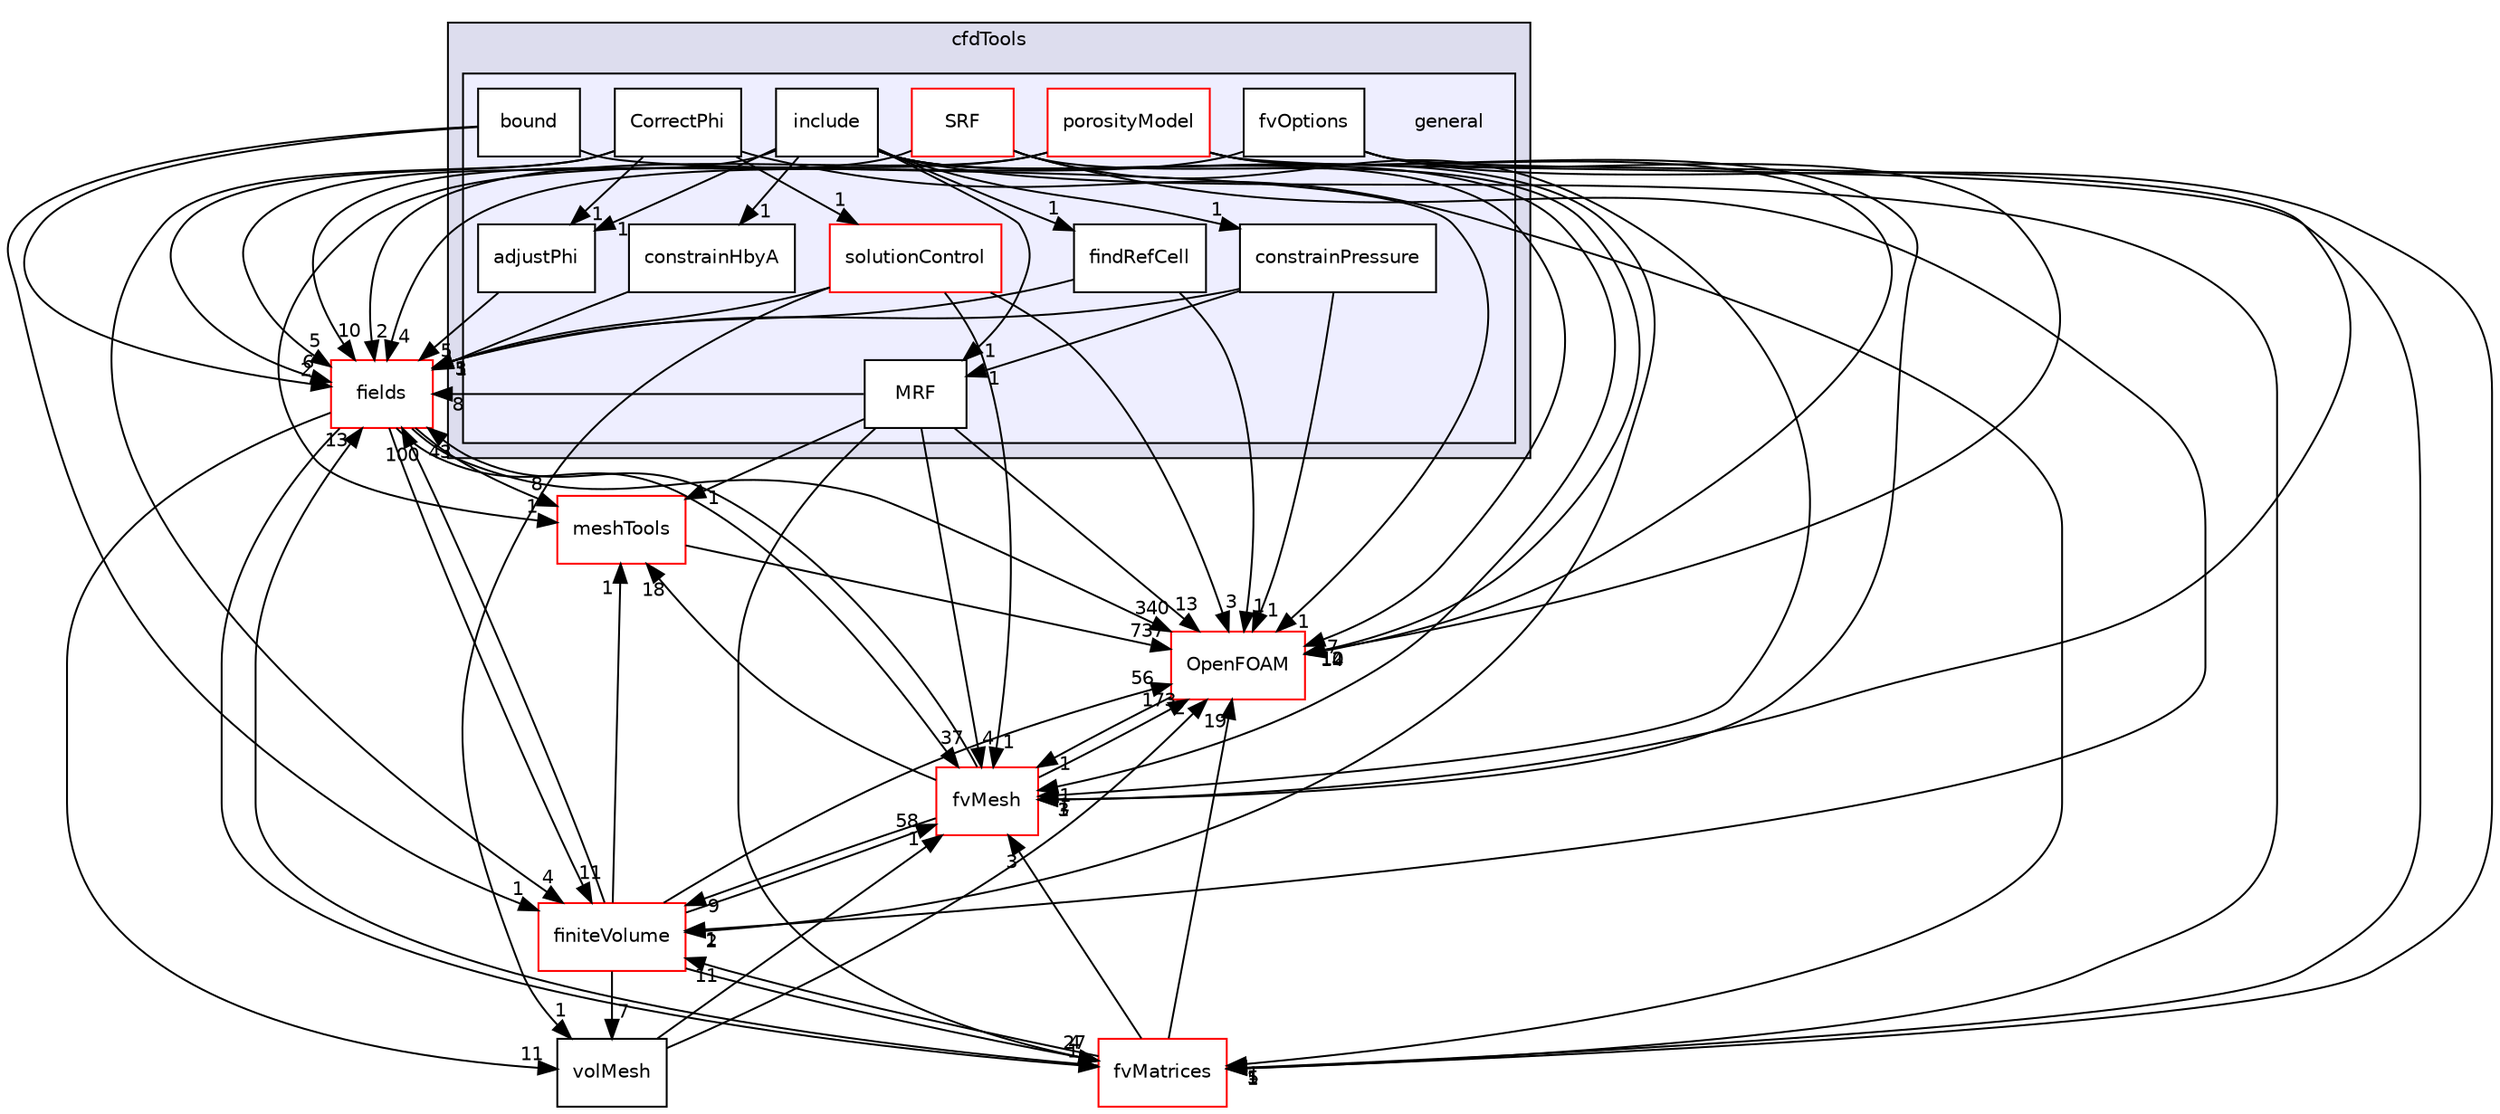 digraph "src/finiteVolume/cfdTools/general" {
  bgcolor=transparent;
  compound=true
  node [ fontsize="10", fontname="Helvetica"];
  edge [ labelfontsize="10", labelfontname="Helvetica"];
  subgraph clusterdir_cc121c37a2300e902425728df0054672 {
    graph [ bgcolor="#ddddee", pencolor="black", label="cfdTools" fontname="Helvetica", fontsize="10", URL="dir_cc121c37a2300e902425728df0054672.html"]
  subgraph clusterdir_c5259e3096ae0265e0b8b287024f0a94 {
    graph [ bgcolor="#eeeeff", pencolor="black", label="" URL="dir_c5259e3096ae0265e0b8b287024f0a94.html"];
    dir_c5259e3096ae0265e0b8b287024f0a94 [shape=plaintext label="general"];
    dir_b649eb2a14c57dc8823306833936b196 [shape=box label="adjustPhi" color="black" fillcolor="white" style="filled" URL="dir_b649eb2a14c57dc8823306833936b196.html"];
    dir_4a7273c9c965c9f66ec9d283e8c390ec [shape=box label="bound" color="black" fillcolor="white" style="filled" URL="dir_4a7273c9c965c9f66ec9d283e8c390ec.html"];
    dir_8f40da8903634e4efe0154a6e78f1ebf [shape=box label="constrainHbyA" color="black" fillcolor="white" style="filled" URL="dir_8f40da8903634e4efe0154a6e78f1ebf.html"];
    dir_35d88044bf2a37279b96fc866cac2b65 [shape=box label="constrainPressure" color="black" fillcolor="white" style="filled" URL="dir_35d88044bf2a37279b96fc866cac2b65.html"];
    dir_6f4bfd6e4989f6e5a90dd2f053d4804b [shape=box label="CorrectPhi" color="black" fillcolor="white" style="filled" URL="dir_6f4bfd6e4989f6e5a90dd2f053d4804b.html"];
    dir_d24eedb9787c0ff52a4911e62c86e5d9 [shape=box label="findRefCell" color="black" fillcolor="white" style="filled" URL="dir_d24eedb9787c0ff52a4911e62c86e5d9.html"];
    dir_504e283a967006a562fd67935425170d [shape=box label="fvOptions" color="black" fillcolor="white" style="filled" URL="dir_504e283a967006a562fd67935425170d.html"];
    dir_9575698abc4fe4969f62a525fb1da5bf [shape=box label="include" color="black" fillcolor="white" style="filled" URL="dir_9575698abc4fe4969f62a525fb1da5bf.html"];
    dir_7243b91d400958ed995c5f462ce86dc2 [shape=box label="MRF" color="black" fillcolor="white" style="filled" URL="dir_7243b91d400958ed995c5f462ce86dc2.html"];
    dir_7f71c2789b87b2ecdc8be24284257b05 [shape=box label="porosityModel" color="red" fillcolor="white" style="filled" URL="dir_7f71c2789b87b2ecdc8be24284257b05.html"];
    dir_e111b7571eb84571841d37972aec8430 [shape=box label="solutionControl" color="red" fillcolor="white" style="filled" URL="dir_e111b7571eb84571841d37972aec8430.html"];
    dir_64d089819bb46d4ae7248726dbfc6926 [shape=box label="SRF" color="red" fillcolor="white" style="filled" URL="dir_64d089819bb46d4ae7248726dbfc6926.html"];
  }
  }
  dir_25ab4a83a983f7bb7a38b7f63bb141b7 [shape=box label="fields" color="red" URL="dir_25ab4a83a983f7bb7a38b7f63bb141b7.html"];
  dir_ae30ad0bef50cf391b24c614251bb9fd [shape=box label="meshTools" color="red" URL="dir_ae30ad0bef50cf391b24c614251bb9fd.html"];
  dir_2ea871e4defbdbd60808750cae643c63 [shape=box label="finiteVolume" color="red" URL="dir_2ea871e4defbdbd60808750cae643c63.html"];
  dir_1a4209badf8dc5d7c181708103efea60 [shape=box label="volMesh" URL="dir_1a4209badf8dc5d7c181708103efea60.html"];
  dir_c382fa095c9c33d8673c0dd60aaef275 [shape=box label="fvMesh" color="red" URL="dir_c382fa095c9c33d8673c0dd60aaef275.html"];
  dir_c5473ff19b20e6ec4dfe5c310b3778a8 [shape=box label="OpenFOAM" color="red" URL="dir_c5473ff19b20e6ec4dfe5c310b3778a8.html"];
  dir_5d57e3901430bcc99a7ddac11a899224 [shape=box label="fvMatrices" color="red" URL="dir_5d57e3901430bcc99a7ddac11a899224.html"];
  dir_64d089819bb46d4ae7248726dbfc6926->dir_25ab4a83a983f7bb7a38b7f63bb141b7 [headlabel="10", labeldistance=1.5 headhref="dir_000924_000937.html"];
  dir_64d089819bb46d4ae7248726dbfc6926->dir_2ea871e4defbdbd60808750cae643c63 [headlabel="1", labeldistance=1.5 headhref="dir_000924_001064.html"];
  dir_64d089819bb46d4ae7248726dbfc6926->dir_c382fa095c9c33d8673c0dd60aaef275 [headlabel="1", labeldistance=1.5 headhref="dir_000924_001125.html"];
  dir_64d089819bb46d4ae7248726dbfc6926->dir_c5473ff19b20e6ec4dfe5c310b3778a8 [headlabel="12", labeldistance=1.5 headhref="dir_000924_001897.html"];
  dir_35d88044bf2a37279b96fc866cac2b65->dir_25ab4a83a983f7bb7a38b7f63bb141b7 [headlabel="5", labeldistance=1.5 headhref="dir_000904_000937.html"];
  dir_35d88044bf2a37279b96fc866cac2b65->dir_7243b91d400958ed995c5f462ce86dc2 [headlabel="1", labeldistance=1.5 headhref="dir_000904_000909.html"];
  dir_35d88044bf2a37279b96fc866cac2b65->dir_c5473ff19b20e6ec4dfe5c310b3778a8 [headlabel="1", labeldistance=1.5 headhref="dir_000904_001897.html"];
  dir_6f4bfd6e4989f6e5a90dd2f053d4804b->dir_25ab4a83a983f7bb7a38b7f63bb141b7 [headlabel="6", labeldistance=1.5 headhref="dir_000905_000937.html"];
  dir_6f4bfd6e4989f6e5a90dd2f053d4804b->dir_2ea871e4defbdbd60808750cae643c63 [headlabel="4", labeldistance=1.5 headhref="dir_000905_001064.html"];
  dir_6f4bfd6e4989f6e5a90dd2f053d4804b->dir_b649eb2a14c57dc8823306833936b196 [headlabel="1", labeldistance=1.5 headhref="dir_000905_000901.html"];
  dir_6f4bfd6e4989f6e5a90dd2f053d4804b->dir_e111b7571eb84571841d37972aec8430 [headlabel="1", labeldistance=1.5 headhref="dir_000905_000919.html"];
  dir_6f4bfd6e4989f6e5a90dd2f053d4804b->dir_5d57e3901430bcc99a7ddac11a899224 [headlabel="1", labeldistance=1.5 headhref="dir_000905_001117.html"];
  dir_d24eedb9787c0ff52a4911e62c86e5d9->dir_25ab4a83a983f7bb7a38b7f63bb141b7 [headlabel="1", labeldistance=1.5 headhref="dir_000906_000937.html"];
  dir_d24eedb9787c0ff52a4911e62c86e5d9->dir_c5473ff19b20e6ec4dfe5c310b3778a8 [headlabel="1", labeldistance=1.5 headhref="dir_000906_001897.html"];
  dir_25ab4a83a983f7bb7a38b7f63bb141b7->dir_ae30ad0bef50cf391b24c614251bb9fd [headlabel="8", labeldistance=1.5 headhref="dir_000937_001751.html"];
  dir_25ab4a83a983f7bb7a38b7f63bb141b7->dir_2ea871e4defbdbd60808750cae643c63 [headlabel="11", labeldistance=1.5 headhref="dir_000937_001064.html"];
  dir_25ab4a83a983f7bb7a38b7f63bb141b7->dir_1a4209badf8dc5d7c181708103efea60 [headlabel="11", labeldistance=1.5 headhref="dir_000937_001271.html"];
  dir_25ab4a83a983f7bb7a38b7f63bb141b7->dir_c382fa095c9c33d8673c0dd60aaef275 [headlabel="37", labeldistance=1.5 headhref="dir_000937_001125.html"];
  dir_25ab4a83a983f7bb7a38b7f63bb141b7->dir_c5473ff19b20e6ec4dfe5c310b3778a8 [headlabel="340", labeldistance=1.5 headhref="dir_000937_001897.html"];
  dir_25ab4a83a983f7bb7a38b7f63bb141b7->dir_5d57e3901430bcc99a7ddac11a899224 [headlabel="1", labeldistance=1.5 headhref="dir_000937_001117.html"];
  dir_ae30ad0bef50cf391b24c614251bb9fd->dir_c5473ff19b20e6ec4dfe5c310b3778a8 [headlabel="737", labeldistance=1.5 headhref="dir_001751_001897.html"];
  dir_2ea871e4defbdbd60808750cae643c63->dir_25ab4a83a983f7bb7a38b7f63bb141b7 [headlabel="100", labeldistance=1.5 headhref="dir_001064_000937.html"];
  dir_2ea871e4defbdbd60808750cae643c63->dir_ae30ad0bef50cf391b24c614251bb9fd [headlabel="1", labeldistance=1.5 headhref="dir_001064_001751.html"];
  dir_2ea871e4defbdbd60808750cae643c63->dir_1a4209badf8dc5d7c181708103efea60 [headlabel="7", labeldistance=1.5 headhref="dir_001064_001271.html"];
  dir_2ea871e4defbdbd60808750cae643c63->dir_c382fa095c9c33d8673c0dd60aaef275 [headlabel="58", labeldistance=1.5 headhref="dir_001064_001125.html"];
  dir_2ea871e4defbdbd60808750cae643c63->dir_c5473ff19b20e6ec4dfe5c310b3778a8 [headlabel="56", labeldistance=1.5 headhref="dir_001064_001897.html"];
  dir_2ea871e4defbdbd60808750cae643c63->dir_5d57e3901430bcc99a7ddac11a899224 [headlabel="27", labeldistance=1.5 headhref="dir_001064_001117.html"];
  dir_1a4209badf8dc5d7c181708103efea60->dir_c382fa095c9c33d8673c0dd60aaef275 [headlabel="1", labeldistance=1.5 headhref="dir_001271_001125.html"];
  dir_1a4209badf8dc5d7c181708103efea60->dir_c5473ff19b20e6ec4dfe5c310b3778a8 [headlabel="2", labeldistance=1.5 headhref="dir_001271_001897.html"];
  dir_b649eb2a14c57dc8823306833936b196->dir_25ab4a83a983f7bb7a38b7f63bb141b7 [headlabel="5", labeldistance=1.5 headhref="dir_000901_000937.html"];
  dir_7f71c2789b87b2ecdc8be24284257b05->dir_25ab4a83a983f7bb7a38b7f63bb141b7 [headlabel="2", labeldistance=1.5 headhref="dir_000910_000937.html"];
  dir_7f71c2789b87b2ecdc8be24284257b05->dir_ae30ad0bef50cf391b24c614251bb9fd [headlabel="1", labeldistance=1.5 headhref="dir_000910_001751.html"];
  dir_7f71c2789b87b2ecdc8be24284257b05->dir_c382fa095c9c33d8673c0dd60aaef275 [headlabel="3", labeldistance=1.5 headhref="dir_000910_001125.html"];
  dir_7f71c2789b87b2ecdc8be24284257b05->dir_c5473ff19b20e6ec4dfe5c310b3778a8 [headlabel="14", labeldistance=1.5 headhref="dir_000910_001897.html"];
  dir_7f71c2789b87b2ecdc8be24284257b05->dir_5d57e3901430bcc99a7ddac11a899224 [headlabel="5", labeldistance=1.5 headhref="dir_000910_001117.html"];
  dir_c382fa095c9c33d8673c0dd60aaef275->dir_25ab4a83a983f7bb7a38b7f63bb141b7 [headlabel="43", labeldistance=1.5 headhref="dir_001125_000937.html"];
  dir_c382fa095c9c33d8673c0dd60aaef275->dir_ae30ad0bef50cf391b24c614251bb9fd [headlabel="18", labeldistance=1.5 headhref="dir_001125_001751.html"];
  dir_c382fa095c9c33d8673c0dd60aaef275->dir_2ea871e4defbdbd60808750cae643c63 [headlabel="9", labeldistance=1.5 headhref="dir_001125_001064.html"];
  dir_c382fa095c9c33d8673c0dd60aaef275->dir_c5473ff19b20e6ec4dfe5c310b3778a8 [headlabel="173", labeldistance=1.5 headhref="dir_001125_001897.html"];
  dir_9575698abc4fe4969f62a525fb1da5bf->dir_35d88044bf2a37279b96fc866cac2b65 [headlabel="1", labeldistance=1.5 headhref="dir_000908_000904.html"];
  dir_9575698abc4fe4969f62a525fb1da5bf->dir_d24eedb9787c0ff52a4911e62c86e5d9 [headlabel="1", labeldistance=1.5 headhref="dir_000908_000906.html"];
  dir_9575698abc4fe4969f62a525fb1da5bf->dir_25ab4a83a983f7bb7a38b7f63bb141b7 [headlabel="5", labeldistance=1.5 headhref="dir_000908_000937.html"];
  dir_9575698abc4fe4969f62a525fb1da5bf->dir_2ea871e4defbdbd60808750cae643c63 [headlabel="2", labeldistance=1.5 headhref="dir_000908_001064.html"];
  dir_9575698abc4fe4969f62a525fb1da5bf->dir_b649eb2a14c57dc8823306833936b196 [headlabel="1", labeldistance=1.5 headhref="dir_000908_000901.html"];
  dir_9575698abc4fe4969f62a525fb1da5bf->dir_c382fa095c9c33d8673c0dd60aaef275 [headlabel="1", labeldistance=1.5 headhref="dir_000908_001125.html"];
  dir_9575698abc4fe4969f62a525fb1da5bf->dir_7243b91d400958ed995c5f462ce86dc2 [headlabel="1", labeldistance=1.5 headhref="dir_000908_000909.html"];
  dir_9575698abc4fe4969f62a525fb1da5bf->dir_8f40da8903634e4efe0154a6e78f1ebf [headlabel="1", labeldistance=1.5 headhref="dir_000908_000903.html"];
  dir_9575698abc4fe4969f62a525fb1da5bf->dir_c5473ff19b20e6ec4dfe5c310b3778a8 [headlabel="7", labeldistance=1.5 headhref="dir_000908_001897.html"];
  dir_9575698abc4fe4969f62a525fb1da5bf->dir_5d57e3901430bcc99a7ddac11a899224 [headlabel="1", labeldistance=1.5 headhref="dir_000908_001117.html"];
  dir_e111b7571eb84571841d37972aec8430->dir_25ab4a83a983f7bb7a38b7f63bb141b7 [headlabel="1", labeldistance=1.5 headhref="dir_000919_000937.html"];
  dir_e111b7571eb84571841d37972aec8430->dir_1a4209badf8dc5d7c181708103efea60 [headlabel="1", labeldistance=1.5 headhref="dir_000919_001271.html"];
  dir_e111b7571eb84571841d37972aec8430->dir_c382fa095c9c33d8673c0dd60aaef275 [headlabel="1", labeldistance=1.5 headhref="dir_000919_001125.html"];
  dir_e111b7571eb84571841d37972aec8430->dir_c5473ff19b20e6ec4dfe5c310b3778a8 [headlabel="3", labeldistance=1.5 headhref="dir_000919_001897.html"];
  dir_7243b91d400958ed995c5f462ce86dc2->dir_25ab4a83a983f7bb7a38b7f63bb141b7 [headlabel="8", labeldistance=1.5 headhref="dir_000909_000937.html"];
  dir_7243b91d400958ed995c5f462ce86dc2->dir_ae30ad0bef50cf391b24c614251bb9fd [headlabel="1", labeldistance=1.5 headhref="dir_000909_001751.html"];
  dir_7243b91d400958ed995c5f462ce86dc2->dir_c382fa095c9c33d8673c0dd60aaef275 [headlabel="4", labeldistance=1.5 headhref="dir_000909_001125.html"];
  dir_7243b91d400958ed995c5f462ce86dc2->dir_c5473ff19b20e6ec4dfe5c310b3778a8 [headlabel="13", labeldistance=1.5 headhref="dir_000909_001897.html"];
  dir_7243b91d400958ed995c5f462ce86dc2->dir_5d57e3901430bcc99a7ddac11a899224 [headlabel="4", labeldistance=1.5 headhref="dir_000909_001117.html"];
  dir_8f40da8903634e4efe0154a6e78f1ebf->dir_25ab4a83a983f7bb7a38b7f63bb141b7 [headlabel="3", labeldistance=1.5 headhref="dir_000903_000937.html"];
  dir_c5473ff19b20e6ec4dfe5c310b3778a8->dir_c382fa095c9c33d8673c0dd60aaef275 [headlabel="1", labeldistance=1.5 headhref="dir_001897_001125.html"];
  dir_5d57e3901430bcc99a7ddac11a899224->dir_25ab4a83a983f7bb7a38b7f63bb141b7 [headlabel="13", labeldistance=1.5 headhref="dir_001117_000937.html"];
  dir_5d57e3901430bcc99a7ddac11a899224->dir_2ea871e4defbdbd60808750cae643c63 [headlabel="11", labeldistance=1.5 headhref="dir_001117_001064.html"];
  dir_5d57e3901430bcc99a7ddac11a899224->dir_c382fa095c9c33d8673c0dd60aaef275 [headlabel="3", labeldistance=1.5 headhref="dir_001117_001125.html"];
  dir_5d57e3901430bcc99a7ddac11a899224->dir_c5473ff19b20e6ec4dfe5c310b3778a8 [headlabel="19", labeldistance=1.5 headhref="dir_001117_001897.html"];
  dir_4a7273c9c965c9f66ec9d283e8c390ec->dir_25ab4a83a983f7bb7a38b7f63bb141b7 [headlabel="2", labeldistance=1.5 headhref="dir_000902_000937.html"];
  dir_4a7273c9c965c9f66ec9d283e8c390ec->dir_2ea871e4defbdbd60808750cae643c63 [headlabel="1", labeldistance=1.5 headhref="dir_000902_001064.html"];
  dir_4a7273c9c965c9f66ec9d283e8c390ec->dir_c5473ff19b20e6ec4dfe5c310b3778a8 [headlabel="1", labeldistance=1.5 headhref="dir_000902_001897.html"];
  dir_504e283a967006a562fd67935425170d->dir_25ab4a83a983f7bb7a38b7f63bb141b7 [headlabel="4", labeldistance=1.5 headhref="dir_000907_000937.html"];
  dir_504e283a967006a562fd67935425170d->dir_c382fa095c9c33d8673c0dd60aaef275 [headlabel="1", labeldistance=1.5 headhref="dir_000907_001125.html"];
  dir_504e283a967006a562fd67935425170d->dir_c5473ff19b20e6ec4dfe5c310b3778a8 [headlabel="10", labeldistance=1.5 headhref="dir_000907_001897.html"];
  dir_504e283a967006a562fd67935425170d->dir_5d57e3901430bcc99a7ddac11a899224 [headlabel="1", labeldistance=1.5 headhref="dir_000907_001117.html"];
}
